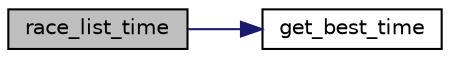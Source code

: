 digraph "race_list_time"
{
 // LATEX_PDF_SIZE
  edge [fontname="Helvetica",fontsize="10",labelfontname="Helvetica",labelfontsize="10"];
  node [fontname="Helvetica",fontsize="10",shape=record];
  rankdir="LR";
  Node1 [label="race_list_time",height=0.2,width=0.4,color="black", fillcolor="grey75", style="filled", fontcolor="black",tooltip=" "];
  Node1 -> Node2 [color="midnightblue",fontsize="10",style="solid",fontname="Helvetica"];
  Node2 [label="get_best_time",height=0.2,width=0.4,color="black", fillcolor="white", style="filled",URL="$escale_8c.html#a16040ba743bfdf0d85e57eb683e94939",tooltip="getter for the best time of the stopover"];
}
